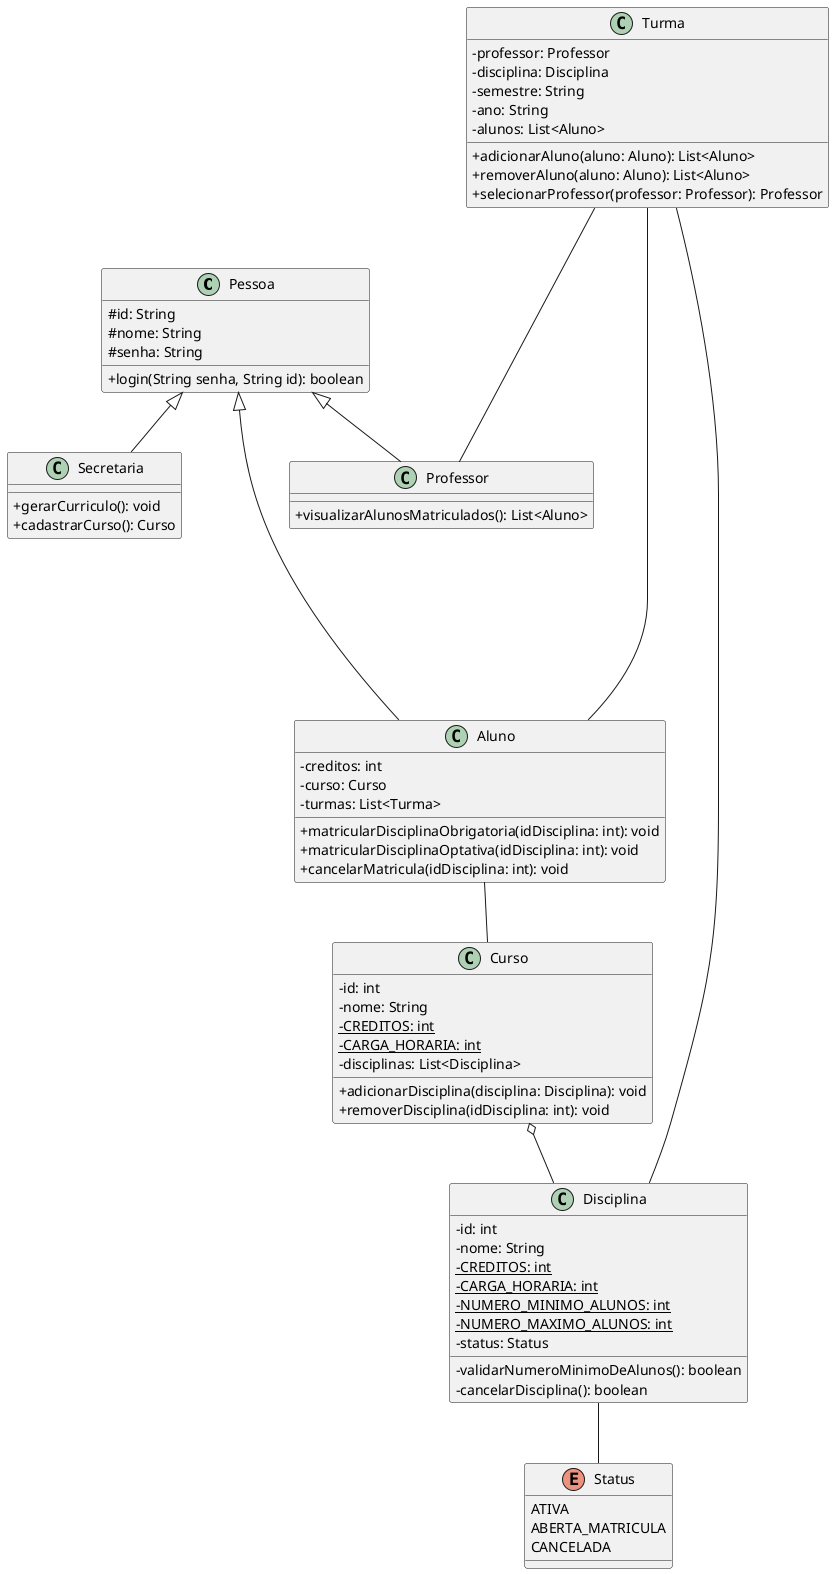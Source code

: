 // colocar metodo associar/ remover à alguma turma  professor na classe secretaria ou na classe turma

@startuml
skinparam classAttributeIconSize 0

class Pessoa {
#id: String
#nome: String
#senha: String
+login(String senha, String id): boolean
}

Pessoa <|-- Secretaria
Pessoa <|-- Aluno
Pessoa <|-- Professor

class Secretaria {
+gerarCurriculo(): void
+cadastrarCurso(): Curso
}

class Aluno  {
-creditos: int
-curso: Curso
-turmas: List<Turma>
+matricularDisciplinaObrigatoria(idDisciplina: int): void
+matricularDisciplinaOptativa(idDisciplina: int): void
+cancelarMatricula(idDisciplina: int): void
}

class Professor  {
+visualizarAlunosMatriculados(): List<Aluno>
}

class Curso {
-id: int
-nome: String
-CREDITOS: int {static}
-CARGA_HORARIA: int {static}
-disciplinas: List<Disciplina>
+adicionarDisciplina(disciplina: Disciplina): void
+removerDisciplina(idDisciplina: int): void
}

class Disciplina {
-id: int
-nome: String
-CREDITOS: int {static}
-CARGA_HORARIA: int {static}
-NUMERO_MINIMO_ALUNOS: int {static}
-NUMERO_MAXIMO_ALUNOS: int {static}
-status: Status
-validarNumeroMinimoDeAlunos(): boolean
-cancelarDisciplina(): boolean
}

class Turma{
-professor: Professor
-disciplina: Disciplina
-semestre: String
-ano: String
-alunos: List<Aluno>
+adicionarAluno(aluno: Aluno): List<Aluno>
+removerAluno(aluno: Aluno): List<Aluno>
+selecionarProfessor(professor: Professor): Professor
}

enum Status{
ATIVA
ABERTA_MATRICULA
CANCELADA
}

Curso o-- Disciplina

Aluno -- Curso

Turma -- Disciplina
Turma --- Professor
Turma ------ Aluno

Disciplina -- Status

@enduml